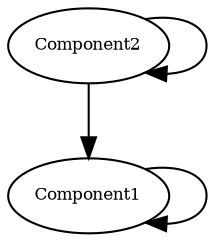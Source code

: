 digraph RGL__DirectedAdjacencyGraph {
    Component1 [
        fontsize = 8,
        label = Component1
    ]

    Component2 [
        fontsize = 8,
        label = Component2
    ]

    Component1 -> Component1 [
        fontsize = 8
    ]

    Component2 -> Component1 [
        fontsize = 8
    ]

    Component2 -> Component2 [
        fontsize = 8
    ]
}
